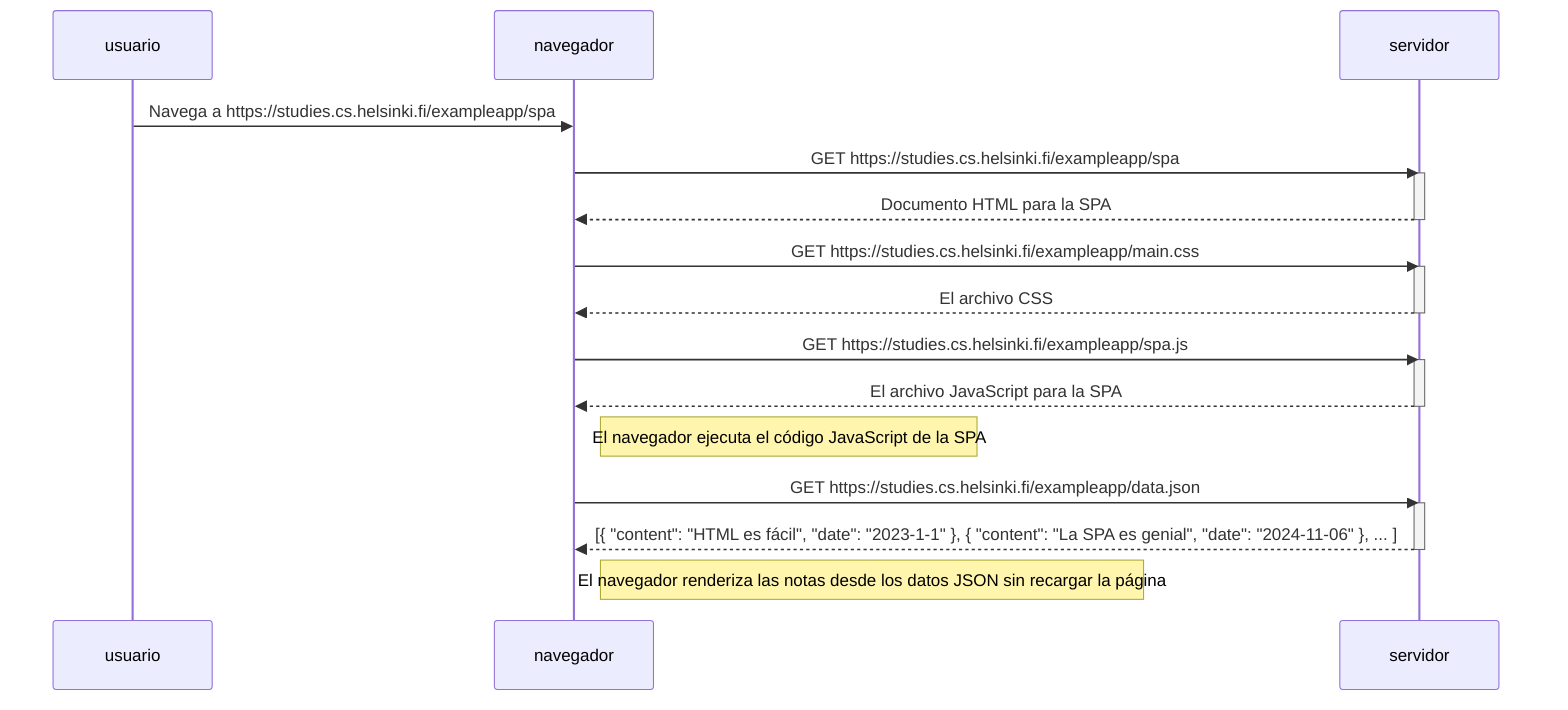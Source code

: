 sequenceDiagram
    participant usuario
    participant navegador
    participant servidor

    usuario->>navegador: Navega a https://studies.cs.helsinki.fi/exampleapp/spa
    navegador->>servidor: GET https://studies.cs.helsinki.fi/exampleapp/spa
    activate servidor
    servidor-->>navegador: Documento HTML para la SPA
    deactivate servidor

    navegador->>servidor: GET https://studies.cs.helsinki.fi/exampleapp/main.css
    activate servidor
    servidor-->>navegador: El archivo CSS
    deactivate servidor

    navegador->>servidor: GET https://studies.cs.helsinki.fi/exampleapp/spa.js
    activate servidor
    servidor-->>navegador: El archivo JavaScript para la SPA
    deactivate servidor

    Note right of navegador: El navegador ejecuta el código JavaScript de la SPA

    navegador->>servidor: GET https://studies.cs.helsinki.fi/exampleapp/data.json
    activate servidor
    servidor-->>navegador: [{ "content": "HTML es fácil", "date": "2023-1-1" }, { "content": "La SPA es genial", "date": "2024-11-06" }, ... ]
    deactivate servidor

    Note right of navegador: El navegador renderiza las notas desde los datos JSON sin recargar la página